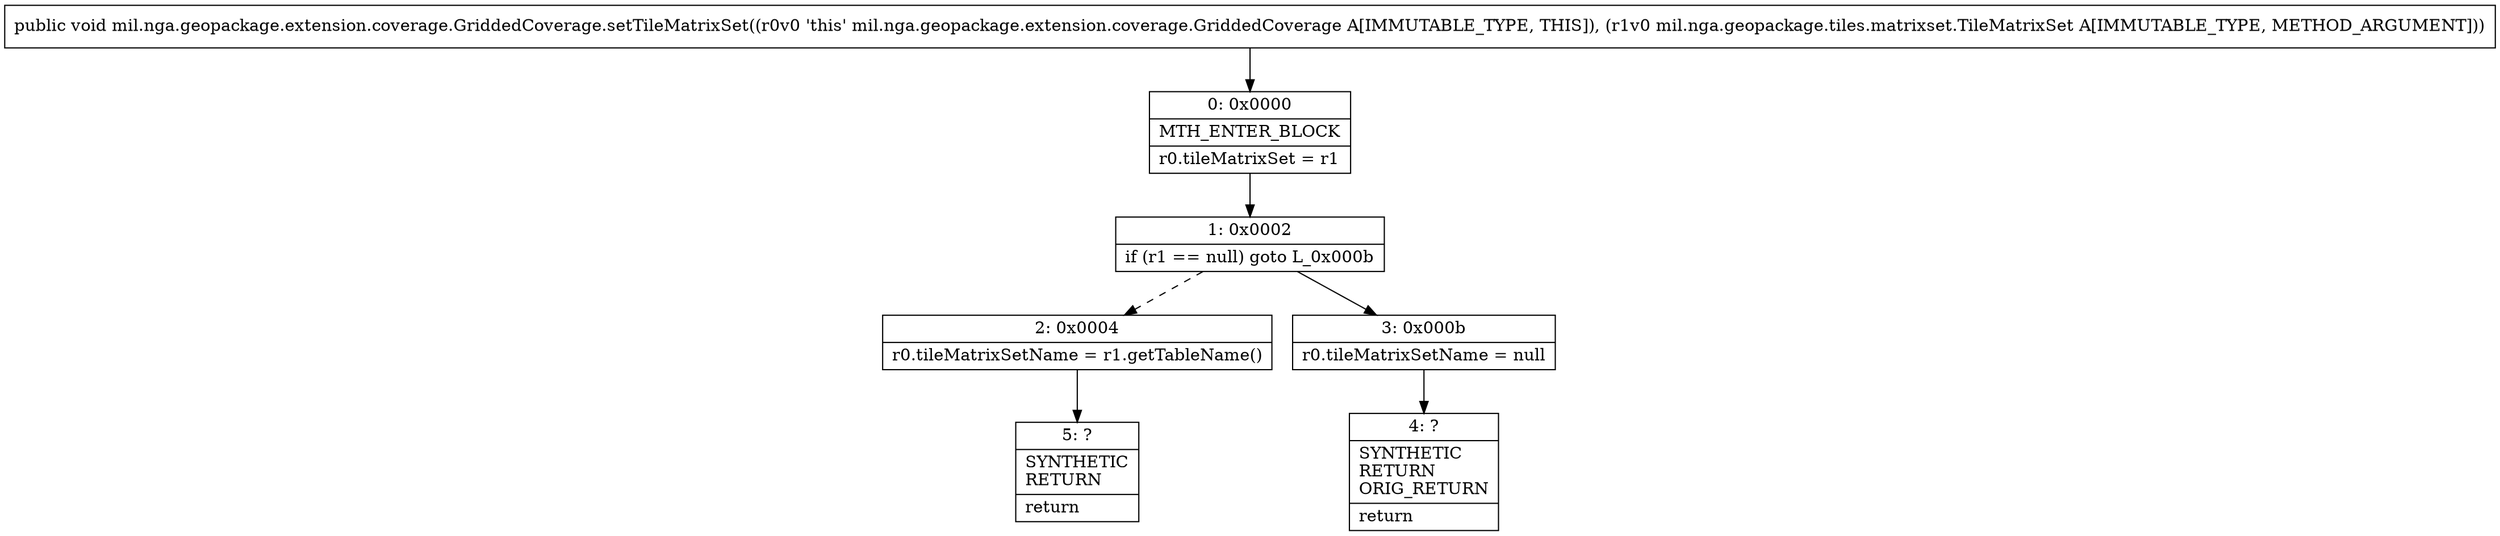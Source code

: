 digraph "CFG formil.nga.geopackage.extension.coverage.GriddedCoverage.setTileMatrixSet(Lmil\/nga\/geopackage\/tiles\/matrixset\/TileMatrixSet;)V" {
Node_0 [shape=record,label="{0\:\ 0x0000|MTH_ENTER_BLOCK\l|r0.tileMatrixSet = r1\l}"];
Node_1 [shape=record,label="{1\:\ 0x0002|if (r1 == null) goto L_0x000b\l}"];
Node_2 [shape=record,label="{2\:\ 0x0004|r0.tileMatrixSetName = r1.getTableName()\l}"];
Node_3 [shape=record,label="{3\:\ 0x000b|r0.tileMatrixSetName = null\l}"];
Node_4 [shape=record,label="{4\:\ ?|SYNTHETIC\lRETURN\lORIG_RETURN\l|return\l}"];
Node_5 [shape=record,label="{5\:\ ?|SYNTHETIC\lRETURN\l|return\l}"];
MethodNode[shape=record,label="{public void mil.nga.geopackage.extension.coverage.GriddedCoverage.setTileMatrixSet((r0v0 'this' mil.nga.geopackage.extension.coverage.GriddedCoverage A[IMMUTABLE_TYPE, THIS]), (r1v0 mil.nga.geopackage.tiles.matrixset.TileMatrixSet A[IMMUTABLE_TYPE, METHOD_ARGUMENT])) }"];
MethodNode -> Node_0;
Node_0 -> Node_1;
Node_1 -> Node_2[style=dashed];
Node_1 -> Node_3;
Node_2 -> Node_5;
Node_3 -> Node_4;
}

